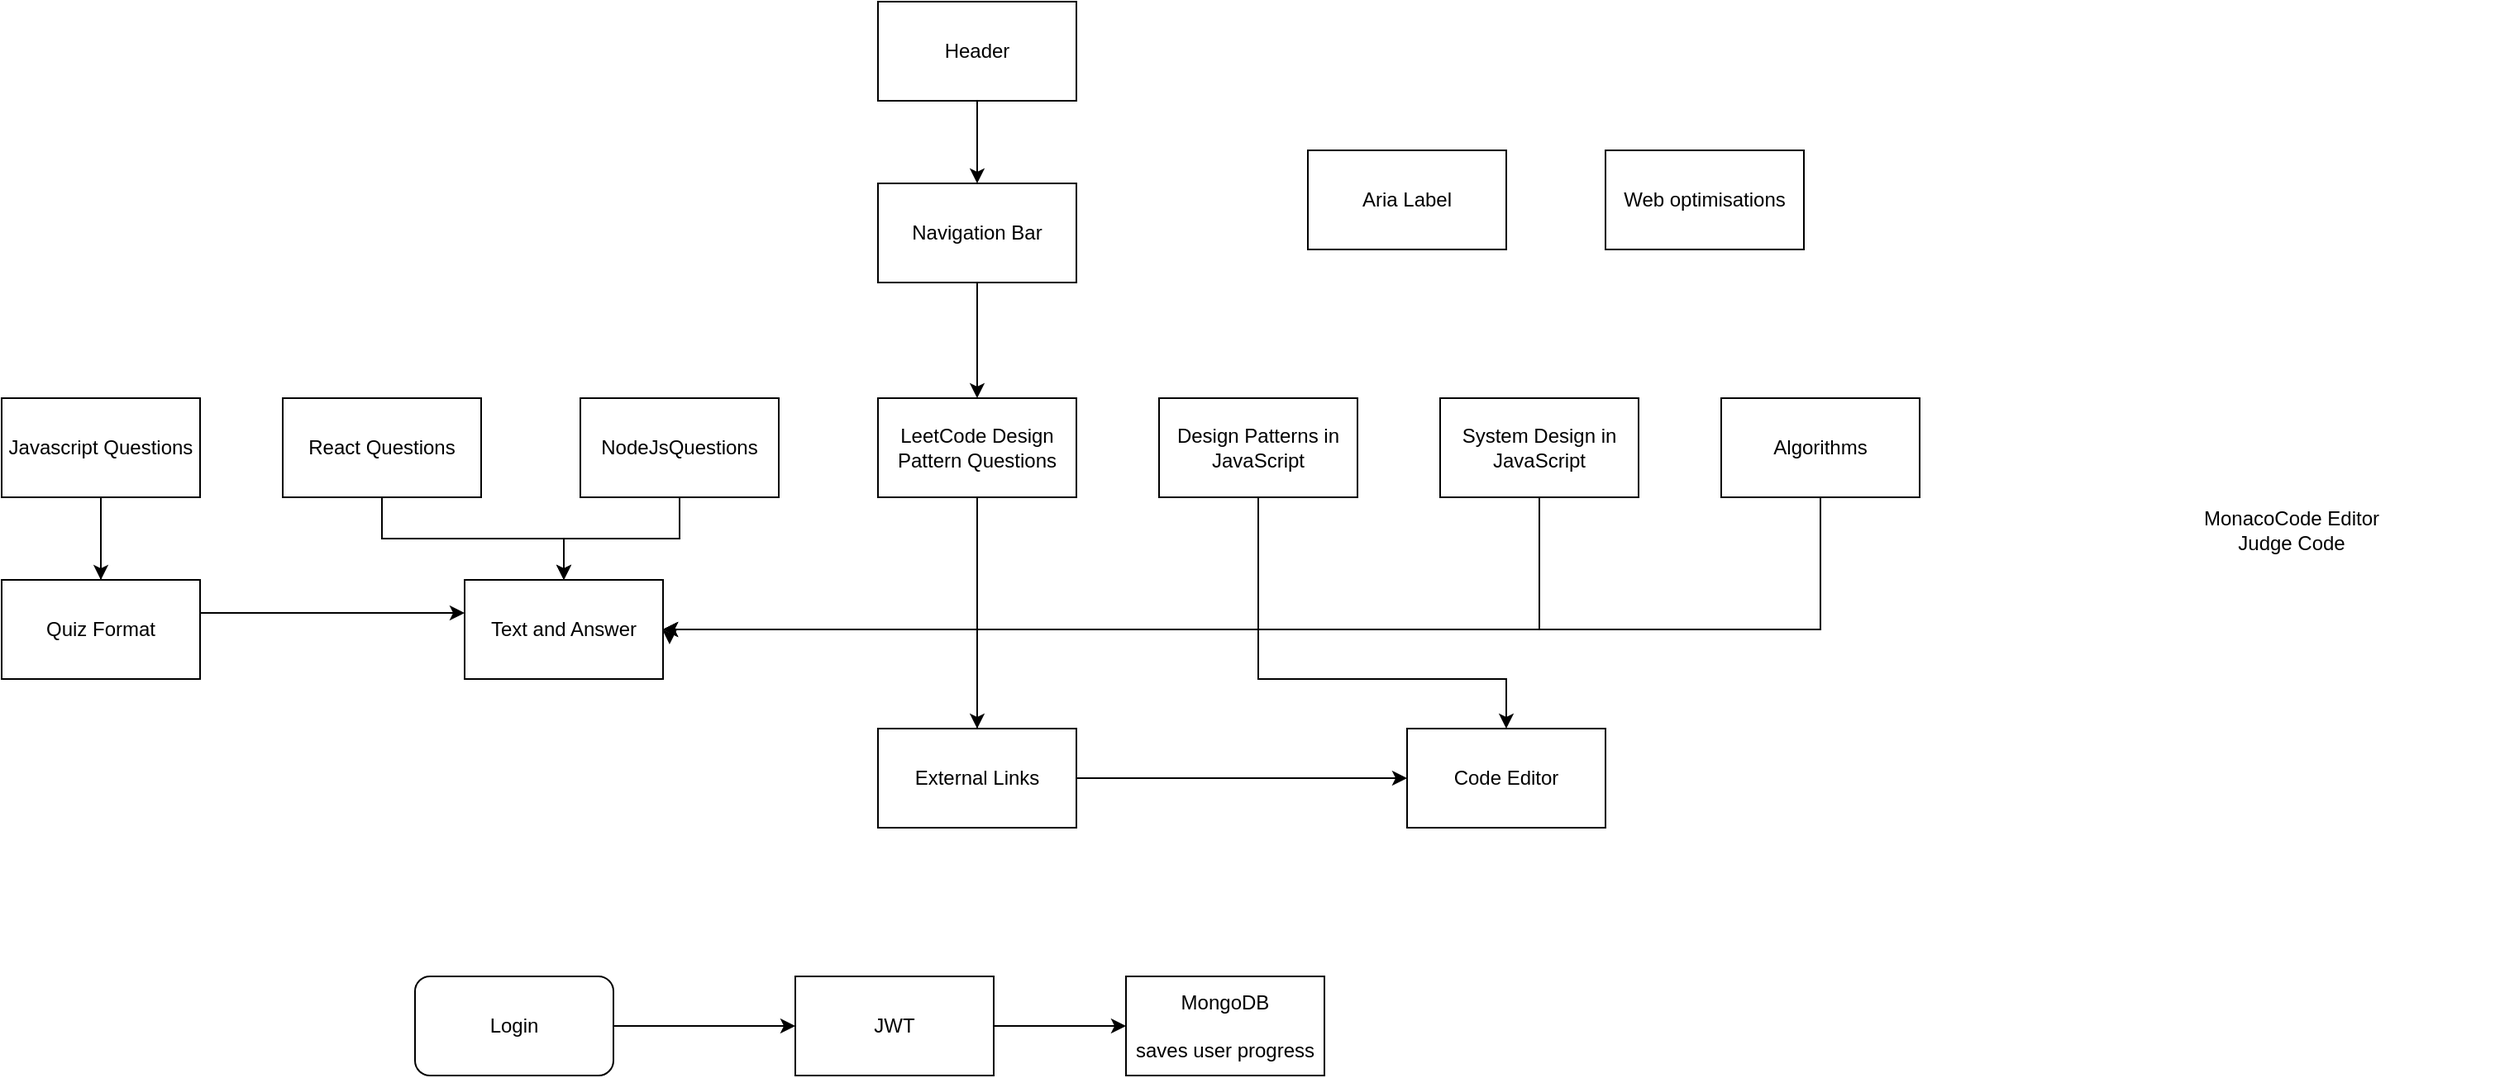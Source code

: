 <mxfile version="28.0.7">
  <diagram name="Page-1" id="Xygzs8r_Dloa5n8ILFOZ">
    <mxGraphModel dx="898" dy="586" grid="1" gridSize="10" guides="1" tooltips="1" connect="1" arrows="1" fold="1" page="1" pageScale="1" pageWidth="827" pageHeight="1169" math="0" shadow="0">
      <root>
        <mxCell id="0" />
        <mxCell id="1" parent="0" />
        <mxCell id="HQSJGmuTvslIr29T-hf5-23" style="edgeStyle=orthogonalEdgeStyle;rounded=0;orthogonalLoop=1;jettySize=auto;html=1;" edge="1" parent="1" source="HQSJGmuTvslIr29T-hf5-1" target="HQSJGmuTvslIr29T-hf5-2">
          <mxGeometry relative="1" as="geometry" />
        </mxCell>
        <mxCell id="HQSJGmuTvslIr29T-hf5-1" value="Header" style="rounded=0;whiteSpace=wrap;html=1;" vertex="1" parent="1">
          <mxGeometry x="600" y="30" width="120" height="60" as="geometry" />
        </mxCell>
        <mxCell id="HQSJGmuTvslIr29T-hf5-24" style="edgeStyle=orthogonalEdgeStyle;rounded=0;orthogonalLoop=1;jettySize=auto;html=1;" edge="1" parent="1" source="HQSJGmuTvslIr29T-hf5-2" target="HQSJGmuTvslIr29T-hf5-6">
          <mxGeometry relative="1" as="geometry" />
        </mxCell>
        <mxCell id="HQSJGmuTvslIr29T-hf5-2" value="Navigation Bar" style="rounded=0;whiteSpace=wrap;html=1;" vertex="1" parent="1">
          <mxGeometry x="600" y="140" width="120" height="60" as="geometry" />
        </mxCell>
        <mxCell id="HQSJGmuTvslIr29T-hf5-11" style="edgeStyle=orthogonalEdgeStyle;rounded=0;orthogonalLoop=1;jettySize=auto;html=1;entryX=0.5;entryY=0;entryDx=0;entryDy=0;" edge="1" parent="1" source="HQSJGmuTvslIr29T-hf5-3" target="HQSJGmuTvslIr29T-hf5-10">
          <mxGeometry relative="1" as="geometry" />
        </mxCell>
        <mxCell id="HQSJGmuTvslIr29T-hf5-13" style="edgeStyle=orthogonalEdgeStyle;rounded=0;orthogonalLoop=1;jettySize=auto;html=1;" edge="1" parent="1" source="HQSJGmuTvslIr29T-hf5-3" target="HQSJGmuTvslIr29T-hf5-12">
          <mxGeometry relative="1" as="geometry">
            <Array as="points">
              <mxPoint x="130" y="400" />
            </Array>
          </mxGeometry>
        </mxCell>
        <mxCell id="HQSJGmuTvslIr29T-hf5-3" value="Javascript Questions" style="rounded=0;whiteSpace=wrap;html=1;" vertex="1" parent="1">
          <mxGeometry x="70" y="270" width="120" height="60" as="geometry" />
        </mxCell>
        <mxCell id="HQSJGmuTvslIr29T-hf5-14" style="edgeStyle=orthogonalEdgeStyle;rounded=0;orthogonalLoop=1;jettySize=auto;html=1;" edge="1" parent="1" source="HQSJGmuTvslIr29T-hf5-4" target="HQSJGmuTvslIr29T-hf5-12">
          <mxGeometry relative="1" as="geometry" />
        </mxCell>
        <mxCell id="HQSJGmuTvslIr29T-hf5-4" value="React Questions" style="rounded=0;whiteSpace=wrap;html=1;" vertex="1" parent="1">
          <mxGeometry x="240" y="270" width="120" height="60" as="geometry" />
        </mxCell>
        <mxCell id="HQSJGmuTvslIr29T-hf5-15" style="edgeStyle=orthogonalEdgeStyle;rounded=0;orthogonalLoop=1;jettySize=auto;html=1;entryX=0.5;entryY=0;entryDx=0;entryDy=0;" edge="1" parent="1" source="HQSJGmuTvslIr29T-hf5-5" target="HQSJGmuTvslIr29T-hf5-12">
          <mxGeometry relative="1" as="geometry" />
        </mxCell>
        <mxCell id="HQSJGmuTvslIr29T-hf5-5" value="NodeJsQuestions" style="rounded=0;whiteSpace=wrap;html=1;" vertex="1" parent="1">
          <mxGeometry x="420" y="270" width="120" height="60" as="geometry" />
        </mxCell>
        <mxCell id="HQSJGmuTvslIr29T-hf5-16" style="edgeStyle=orthogonalEdgeStyle;rounded=0;orthogonalLoop=1;jettySize=auto;html=1;entryX=1;entryY=0.5;entryDx=0;entryDy=0;" edge="1" parent="1" source="HQSJGmuTvslIr29T-hf5-6" target="HQSJGmuTvslIr29T-hf5-12">
          <mxGeometry relative="1" as="geometry">
            <Array as="points">
              <mxPoint x="660" y="410" />
            </Array>
          </mxGeometry>
        </mxCell>
        <mxCell id="HQSJGmuTvslIr29T-hf5-22" style="edgeStyle=orthogonalEdgeStyle;rounded=0;orthogonalLoop=1;jettySize=auto;html=1;" edge="1" parent="1" source="HQSJGmuTvslIr29T-hf5-6" target="HQSJGmuTvslIr29T-hf5-21">
          <mxGeometry relative="1" as="geometry" />
        </mxCell>
        <mxCell id="HQSJGmuTvslIr29T-hf5-25" style="edgeStyle=orthogonalEdgeStyle;rounded=0;orthogonalLoop=1;jettySize=auto;html=1;" edge="1" parent="1" source="HQSJGmuTvslIr29T-hf5-6" target="HQSJGmuTvslIr29T-hf5-20">
          <mxGeometry relative="1" as="geometry">
            <Array as="points">
              <mxPoint x="660" y="500" />
            </Array>
          </mxGeometry>
        </mxCell>
        <mxCell id="HQSJGmuTvslIr29T-hf5-6" value="LeetCode Design Pattern Questions" style="rounded=0;whiteSpace=wrap;html=1;" vertex="1" parent="1">
          <mxGeometry x="600" y="270" width="120" height="60" as="geometry" />
        </mxCell>
        <mxCell id="HQSJGmuTvslIr29T-hf5-17" style="edgeStyle=orthogonalEdgeStyle;rounded=0;orthogonalLoop=1;jettySize=auto;html=1;entryX=1;entryY=0.5;entryDx=0;entryDy=0;" edge="1" parent="1" source="HQSJGmuTvslIr29T-hf5-7" target="HQSJGmuTvslIr29T-hf5-12">
          <mxGeometry relative="1" as="geometry">
            <Array as="points">
              <mxPoint x="830" y="410" />
            </Array>
          </mxGeometry>
        </mxCell>
        <mxCell id="HQSJGmuTvslIr29T-hf5-26" style="edgeStyle=orthogonalEdgeStyle;rounded=0;orthogonalLoop=1;jettySize=auto;html=1;" edge="1" parent="1" source="HQSJGmuTvslIr29T-hf5-7" target="HQSJGmuTvslIr29T-hf5-20">
          <mxGeometry relative="1" as="geometry">
            <Array as="points">
              <mxPoint x="830" y="440" />
              <mxPoint x="980" y="440" />
            </Array>
          </mxGeometry>
        </mxCell>
        <mxCell id="HQSJGmuTvslIr29T-hf5-7" value="Design Patterns in JavaScript" style="rounded=0;whiteSpace=wrap;html=1;" vertex="1" parent="1">
          <mxGeometry x="770" y="270" width="120" height="60" as="geometry" />
        </mxCell>
        <mxCell id="HQSJGmuTvslIr29T-hf5-8" value="System Design in JavaScript" style="rounded=0;whiteSpace=wrap;html=1;" vertex="1" parent="1">
          <mxGeometry x="940" y="270" width="120" height="60" as="geometry" />
        </mxCell>
        <mxCell id="HQSJGmuTvslIr29T-hf5-19" style="edgeStyle=orthogonalEdgeStyle;rounded=0;orthogonalLoop=1;jettySize=auto;html=1;entryX=1;entryY=0.5;entryDx=0;entryDy=0;" edge="1" parent="1" source="HQSJGmuTvslIr29T-hf5-9" target="HQSJGmuTvslIr29T-hf5-12">
          <mxGeometry relative="1" as="geometry">
            <Array as="points">
              <mxPoint x="1170" y="410" />
            </Array>
          </mxGeometry>
        </mxCell>
        <mxCell id="HQSJGmuTvslIr29T-hf5-9" value="Algorithms" style="rounded=0;whiteSpace=wrap;html=1;" vertex="1" parent="1">
          <mxGeometry x="1110" y="270" width="120" height="60" as="geometry" />
        </mxCell>
        <mxCell id="HQSJGmuTvslIr29T-hf5-10" value="Quiz Format" style="rounded=0;whiteSpace=wrap;html=1;" vertex="1" parent="1">
          <mxGeometry x="70" y="380" width="120" height="60" as="geometry" />
        </mxCell>
        <mxCell id="HQSJGmuTvslIr29T-hf5-12" value="Text and Answer" style="rounded=0;whiteSpace=wrap;html=1;" vertex="1" parent="1">
          <mxGeometry x="350" y="380" width="120" height="60" as="geometry" />
        </mxCell>
        <mxCell id="HQSJGmuTvslIr29T-hf5-18" style="edgeStyle=orthogonalEdgeStyle;rounded=0;orthogonalLoop=1;jettySize=auto;html=1;entryX=1.033;entryY=0.65;entryDx=0;entryDy=0;entryPerimeter=0;" edge="1" parent="1" source="HQSJGmuTvslIr29T-hf5-8" target="HQSJGmuTvslIr29T-hf5-12">
          <mxGeometry relative="1" as="geometry">
            <Array as="points">
              <mxPoint x="1000" y="410" />
              <mxPoint x="474" y="410" />
            </Array>
          </mxGeometry>
        </mxCell>
        <mxCell id="HQSJGmuTvslIr29T-hf5-20" value="Code Editor" style="rounded=0;whiteSpace=wrap;html=1;" vertex="1" parent="1">
          <mxGeometry x="920" y="470" width="120" height="60" as="geometry" />
        </mxCell>
        <mxCell id="HQSJGmuTvslIr29T-hf5-21" value="External Links" style="rounded=0;whiteSpace=wrap;html=1;" vertex="1" parent="1">
          <mxGeometry x="600" y="470" width="120" height="60" as="geometry" />
        </mxCell>
        <mxCell id="HQSJGmuTvslIr29T-hf5-30" style="edgeStyle=orthogonalEdgeStyle;rounded=0;orthogonalLoop=1;jettySize=auto;html=1;" edge="1" parent="1" source="HQSJGmuTvslIr29T-hf5-27" target="HQSJGmuTvslIr29T-hf5-28">
          <mxGeometry relative="1" as="geometry" />
        </mxCell>
        <mxCell id="HQSJGmuTvslIr29T-hf5-27" value="Login" style="rounded=1;whiteSpace=wrap;html=1;" vertex="1" parent="1">
          <mxGeometry x="320" y="620" width="120" height="60" as="geometry" />
        </mxCell>
        <mxCell id="HQSJGmuTvslIr29T-hf5-31" style="edgeStyle=orthogonalEdgeStyle;rounded=0;orthogonalLoop=1;jettySize=auto;html=1;" edge="1" parent="1" source="HQSJGmuTvslIr29T-hf5-28" target="HQSJGmuTvslIr29T-hf5-29">
          <mxGeometry relative="1" as="geometry" />
        </mxCell>
        <mxCell id="HQSJGmuTvslIr29T-hf5-28" value="JWT" style="rounded=0;whiteSpace=wrap;html=1;" vertex="1" parent="1">
          <mxGeometry x="550" y="620" width="120" height="60" as="geometry" />
        </mxCell>
        <mxCell id="HQSJGmuTvslIr29T-hf5-29" value="MongoDB&lt;div&gt;&lt;br&gt;&lt;/div&gt;&lt;div&gt;saves user progress&lt;/div&gt;" style="rounded=0;whiteSpace=wrap;html=1;" vertex="1" parent="1">
          <mxGeometry x="750" y="620" width="120" height="60" as="geometry" />
        </mxCell>
        <mxCell id="HQSJGmuTvslIr29T-hf5-32" value="Aria Label" style="rounded=0;whiteSpace=wrap;html=1;" vertex="1" parent="1">
          <mxGeometry x="860" y="120" width="120" height="60" as="geometry" />
        </mxCell>
        <mxCell id="HQSJGmuTvslIr29T-hf5-33" value="Web optimisations" style="rounded=0;whiteSpace=wrap;html=1;" vertex="1" parent="1">
          <mxGeometry x="1040" y="120" width="120" height="60" as="geometry" />
        </mxCell>
        <mxCell id="HQSJGmuTvslIr29T-hf5-34" value="MonacoCode Editor&lt;div&gt;Judge Code&lt;/div&gt;" style="text;html=1;align=center;verticalAlign=middle;whiteSpace=wrap;rounded=0;" vertex="1" parent="1">
          <mxGeometry x="1330" y="180" width="250" height="340" as="geometry" />
        </mxCell>
      </root>
    </mxGraphModel>
  </diagram>
</mxfile>
